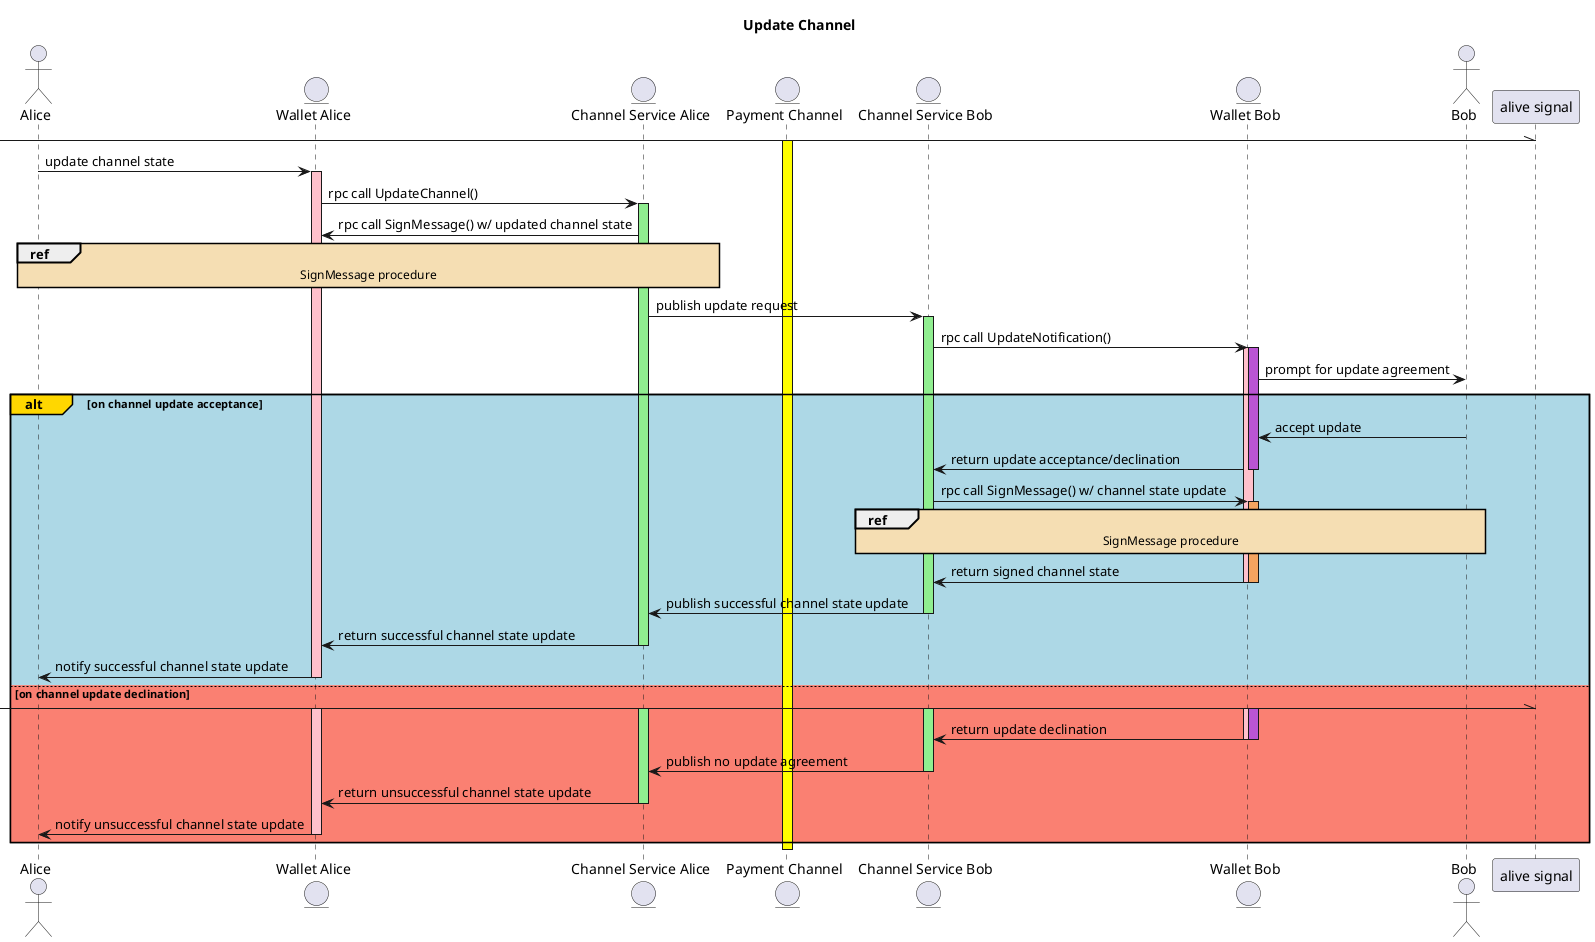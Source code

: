 @startuml
actor Alice as A
entity "Wallet Alice" as WA
entity "Channel Service Alice" as CSA
entity "Payment Channel" as PC
entity "Channel Service Bob" as CSB
entity "Wallet Bob" as WB
actor Bob as B

skinparam sequenceReferenceBackgroundColor wheat

title Update Channel

[-\\ "alive signal"
activate PC #yellow
A -> WA : update channel state
activate WA #pink
WA -> CSA : rpc call UpdateChannel()
activate CSA #lightgreen
CSA -> WA : rpc call SignMessage() w/ updated channel state
ref over A, WA, CSA : SignMessage procedure
CSA -> CSB : publish update request
activate CSB #lightgreen
CSB -> WB : rpc call UpdateNotification()
activate WB #pink
activate WB #mediumorchid
WB -> B : prompt for update agreement

alt#gold #lightblue on channel update acceptance
  B -> WB : accept update
  WB -> CSB : return update acceptance/declination
  deactivate WB
  CSB -> WB : rpc call SignMessage() w/ channel state update
  ref over B, CSB, WB : SignMessage procedure
  activate WB #sandybrown
  WB -> CSB : return signed channel state
  deactivate WB
  deactivate WB
  CSB -> CSA : publish successful channel state update
  deactivate CSB
  CSA -> WA : return successful channel state update
  deactivate CSA
  WA -> A : notify successful channel state update
  deactivate WA
else #salmon on channel update declination
  [-\\ "alive signal"
  activate WB #pink
  activate WB #mediumorchid
  activate WA #pink
  activate CSB #lightgreen
  activate CSA #lightgreen
  WB -> CSB : return update declination
  deactivate WB
  deactivate WB
  CSB -> CSA : publish no update agreement
  deactivate CSB
  CSA -> WA : return unsuccessful channel state update
  deactivate CSA
  WA -> A : notify unsuccessful channel state update
  deactivate WA
end
deactivate PC


@enduml
